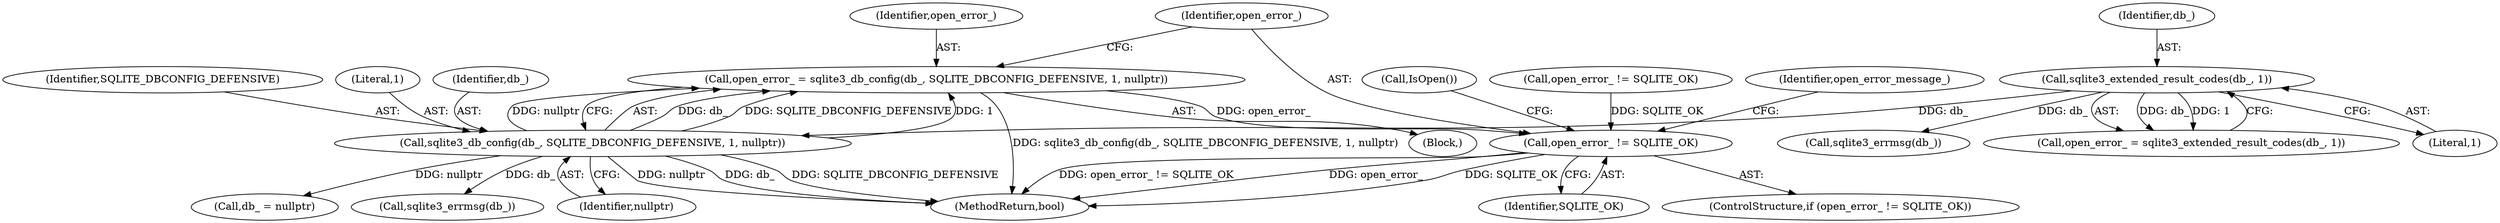 digraph "0_Chrome_a06c5187775536a68f035f16cdb8bc47b9bfad24@API" {
"1000169" [label="(Call,open_error_ = sqlite3_db_config(db_, SQLITE_DBCONFIG_DEFENSIVE, 1, nullptr))"];
"1000171" [label="(Call,sqlite3_db_config(db_, SQLITE_DBCONFIG_DEFENSIVE, 1, nullptr))"];
"1000144" [label="(Call,sqlite3_extended_result_codes(db_, 1))"];
"1000177" [label="(Call,open_error_ != SQLITE_OK)"];
"1000193" [label="(Call,db_ = nullptr)"];
"1000179" [label="(Identifier,SQLITE_OK)"];
"1000173" [label="(Identifier,SQLITE_DBCONFIG_DEFENSIVE)"];
"1000105" [label="(Block,)"];
"1000170" [label="(Identifier,open_error_)"];
"1000177" [label="(Call,open_error_ != SQLITE_OK)"];
"1000199" [label="(Call,IsOpen())"];
"1000154" [label="(Call,sqlite3_errmsg(db_))"];
"1000174" [label="(Literal,1)"];
"1000142" [label="(Call,open_error_ = sqlite3_extended_result_codes(db_, 1))"];
"1000176" [label="(ControlStructure,if (open_error_ != SQLITE_OK))"];
"1000148" [label="(Call,open_error_ != SQLITE_OK)"];
"1000146" [label="(Literal,1)"];
"1000171" [label="(Call,sqlite3_db_config(db_, SQLITE_DBCONFIG_DEFENSIVE, 1, nullptr))"];
"1000172" [label="(Identifier,db_)"];
"1000144" [label="(Call,sqlite3_extended_result_codes(db_, 1))"];
"1000169" [label="(Call,open_error_ = sqlite3_db_config(db_, SQLITE_DBCONFIG_DEFENSIVE, 1, nullptr))"];
"1000223" [label="(MethodReturn,bool)"];
"1000182" [label="(Identifier,open_error_message_)"];
"1000183" [label="(Call,sqlite3_errmsg(db_))"];
"1000145" [label="(Identifier,db_)"];
"1000178" [label="(Identifier,open_error_)"];
"1000175" [label="(Identifier,nullptr)"];
"1000169" -> "1000105"  [label="AST: "];
"1000169" -> "1000171"  [label="CFG: "];
"1000170" -> "1000169"  [label="AST: "];
"1000171" -> "1000169"  [label="AST: "];
"1000178" -> "1000169"  [label="CFG: "];
"1000169" -> "1000223"  [label="DDG: sqlite3_db_config(db_, SQLITE_DBCONFIG_DEFENSIVE, 1, nullptr)"];
"1000171" -> "1000169"  [label="DDG: db_"];
"1000171" -> "1000169"  [label="DDG: SQLITE_DBCONFIG_DEFENSIVE"];
"1000171" -> "1000169"  [label="DDG: 1"];
"1000171" -> "1000169"  [label="DDG: nullptr"];
"1000169" -> "1000177"  [label="DDG: open_error_"];
"1000171" -> "1000175"  [label="CFG: "];
"1000172" -> "1000171"  [label="AST: "];
"1000173" -> "1000171"  [label="AST: "];
"1000174" -> "1000171"  [label="AST: "];
"1000175" -> "1000171"  [label="AST: "];
"1000171" -> "1000223"  [label="DDG: db_"];
"1000171" -> "1000223"  [label="DDG: SQLITE_DBCONFIG_DEFENSIVE"];
"1000171" -> "1000223"  [label="DDG: nullptr"];
"1000144" -> "1000171"  [label="DDG: db_"];
"1000171" -> "1000183"  [label="DDG: db_"];
"1000171" -> "1000193"  [label="DDG: nullptr"];
"1000144" -> "1000142"  [label="AST: "];
"1000144" -> "1000146"  [label="CFG: "];
"1000145" -> "1000144"  [label="AST: "];
"1000146" -> "1000144"  [label="AST: "];
"1000142" -> "1000144"  [label="CFG: "];
"1000144" -> "1000142"  [label="DDG: db_"];
"1000144" -> "1000142"  [label="DDG: 1"];
"1000144" -> "1000154"  [label="DDG: db_"];
"1000177" -> "1000176"  [label="AST: "];
"1000177" -> "1000179"  [label="CFG: "];
"1000178" -> "1000177"  [label="AST: "];
"1000179" -> "1000177"  [label="AST: "];
"1000182" -> "1000177"  [label="CFG: "];
"1000199" -> "1000177"  [label="CFG: "];
"1000177" -> "1000223"  [label="DDG: open_error_"];
"1000177" -> "1000223"  [label="DDG: SQLITE_OK"];
"1000177" -> "1000223"  [label="DDG: open_error_ != SQLITE_OK"];
"1000148" -> "1000177"  [label="DDG: SQLITE_OK"];
}
